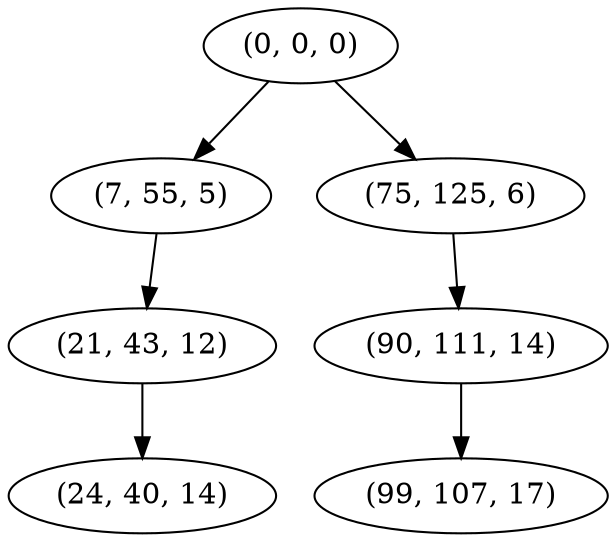 digraph tree {
    "(0, 0, 0)";
    "(7, 55, 5)";
    "(21, 43, 12)";
    "(24, 40, 14)";
    "(75, 125, 6)";
    "(90, 111, 14)";
    "(99, 107, 17)";
    "(0, 0, 0)" -> "(7, 55, 5)";
    "(0, 0, 0)" -> "(75, 125, 6)";
    "(7, 55, 5)" -> "(21, 43, 12)";
    "(21, 43, 12)" -> "(24, 40, 14)";
    "(75, 125, 6)" -> "(90, 111, 14)";
    "(90, 111, 14)" -> "(99, 107, 17)";
}
